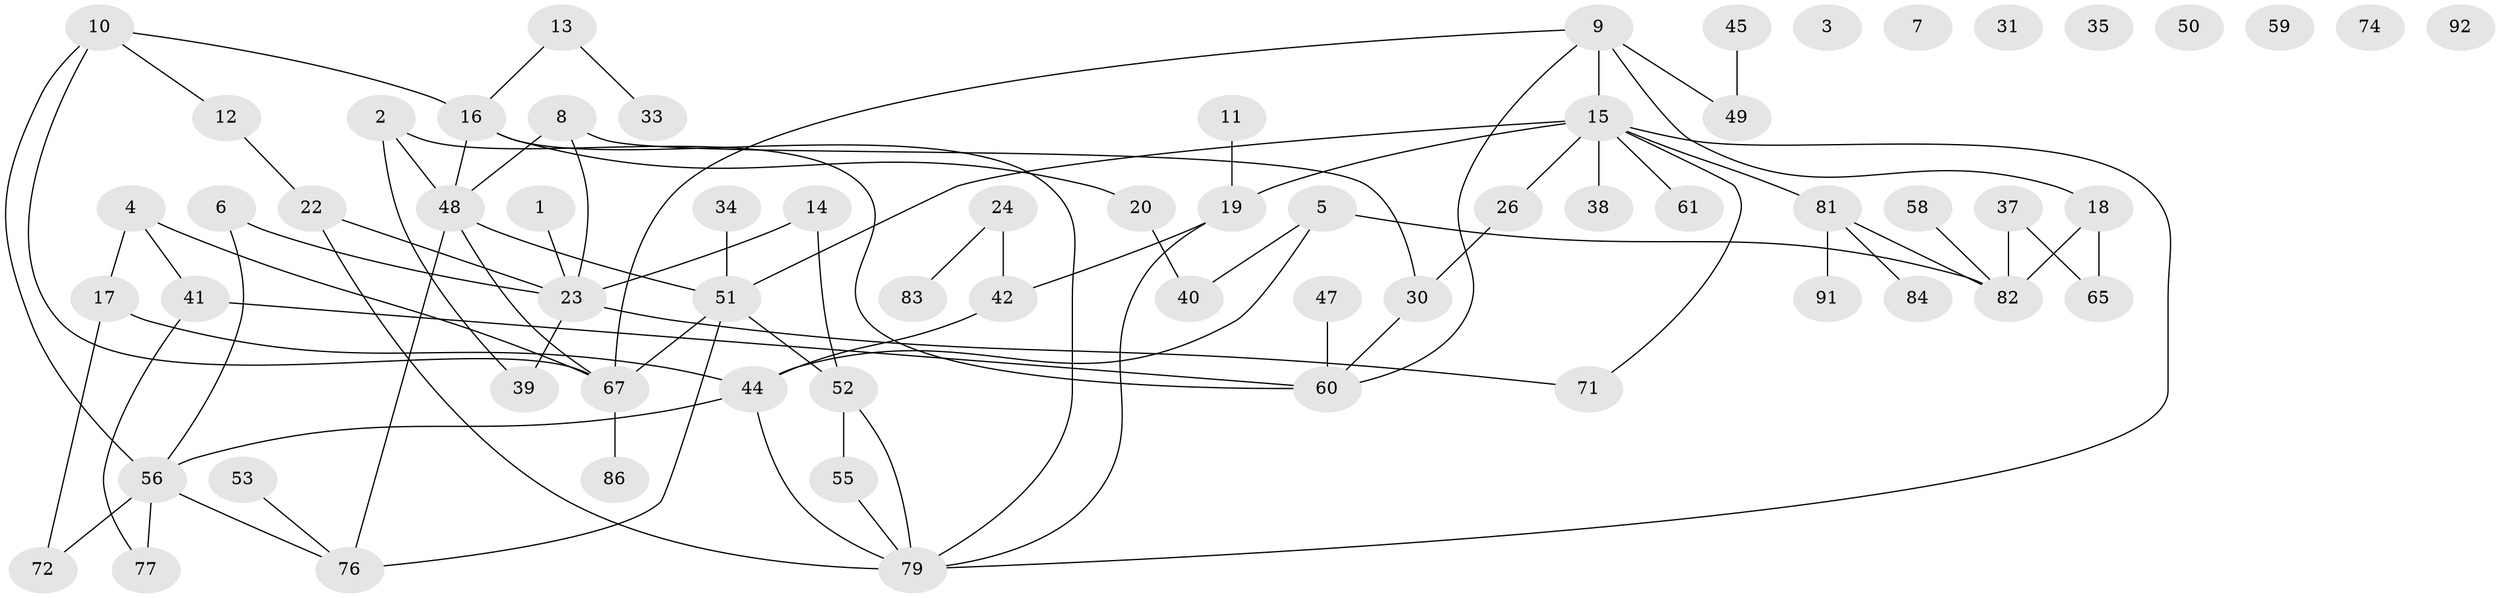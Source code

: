 // Generated by graph-tools (version 1.1) at 2025/23/03/03/25 07:23:26]
// undirected, 65 vertices, 84 edges
graph export_dot {
graph [start="1"]
  node [color=gray90,style=filled];
  1;
  2;
  3 [super="+28"];
  4 [super="+36"];
  5;
  6 [super="+32"];
  7 [super="+27"];
  8;
  9 [super="+43"];
  10 [super="+63"];
  11 [super="+29"];
  12 [super="+25"];
  13;
  14;
  15 [super="+87"];
  16 [super="+21"];
  17;
  18 [super="+57"];
  19;
  20;
  22;
  23 [super="+85"];
  24 [super="+62"];
  26;
  30 [super="+75"];
  31;
  33;
  34;
  35;
  37 [super="+66"];
  38 [super="+68"];
  39 [super="+64"];
  40;
  41;
  42 [super="+46"];
  44 [super="+90"];
  45 [super="+69"];
  47;
  48 [super="+73"];
  49;
  50;
  51 [super="+88"];
  52 [super="+54"];
  53;
  55;
  56 [super="+80"];
  58;
  59;
  60 [super="+78"];
  61;
  65;
  67 [super="+70"];
  71;
  72;
  74;
  76;
  77;
  79 [super="+89"];
  81;
  82 [super="+93"];
  83;
  84;
  86;
  91;
  92;
  1 -- 23;
  2 -- 60;
  2 -- 48;
  2 -- 39;
  4 -- 17;
  4 -- 41;
  4 -- 67;
  5 -- 40;
  5 -- 82;
  5 -- 44;
  6 -- 56;
  6 -- 23;
  8 -- 30;
  8 -- 48;
  8 -- 23;
  9 -- 49;
  9 -- 67;
  9 -- 18;
  9 -- 60;
  9 -- 15;
  10 -- 12;
  10 -- 16;
  10 -- 56;
  10 -- 67;
  11 -- 19;
  12 -- 22;
  13 -- 16;
  13 -- 33;
  14 -- 23;
  14 -- 52;
  15 -- 26;
  15 -- 61;
  15 -- 71;
  15 -- 79;
  15 -- 81;
  15 -- 19;
  15 -- 51;
  15 -- 38;
  16 -- 20;
  16 -- 79;
  16 -- 48;
  17 -- 44;
  17 -- 72;
  18 -- 65;
  18 -- 82;
  19 -- 42;
  19 -- 79;
  20 -- 40;
  22 -- 23;
  22 -- 79;
  23 -- 39;
  23 -- 71;
  24 -- 83;
  24 -- 42;
  26 -- 30;
  30 -- 60;
  34 -- 51;
  37 -- 65;
  37 -- 82;
  41 -- 77;
  41 -- 60;
  42 -- 44;
  44 -- 79;
  44 -- 56;
  45 -- 49;
  47 -- 60;
  48 -- 67;
  48 -- 76;
  48 -- 51;
  51 -- 52 [weight=2];
  51 -- 76;
  51 -- 67;
  52 -- 55;
  52 -- 79;
  53 -- 76;
  55 -- 79;
  56 -- 72;
  56 -- 76;
  56 -- 77;
  58 -- 82;
  67 -- 86;
  81 -- 82;
  81 -- 84;
  81 -- 91;
}
